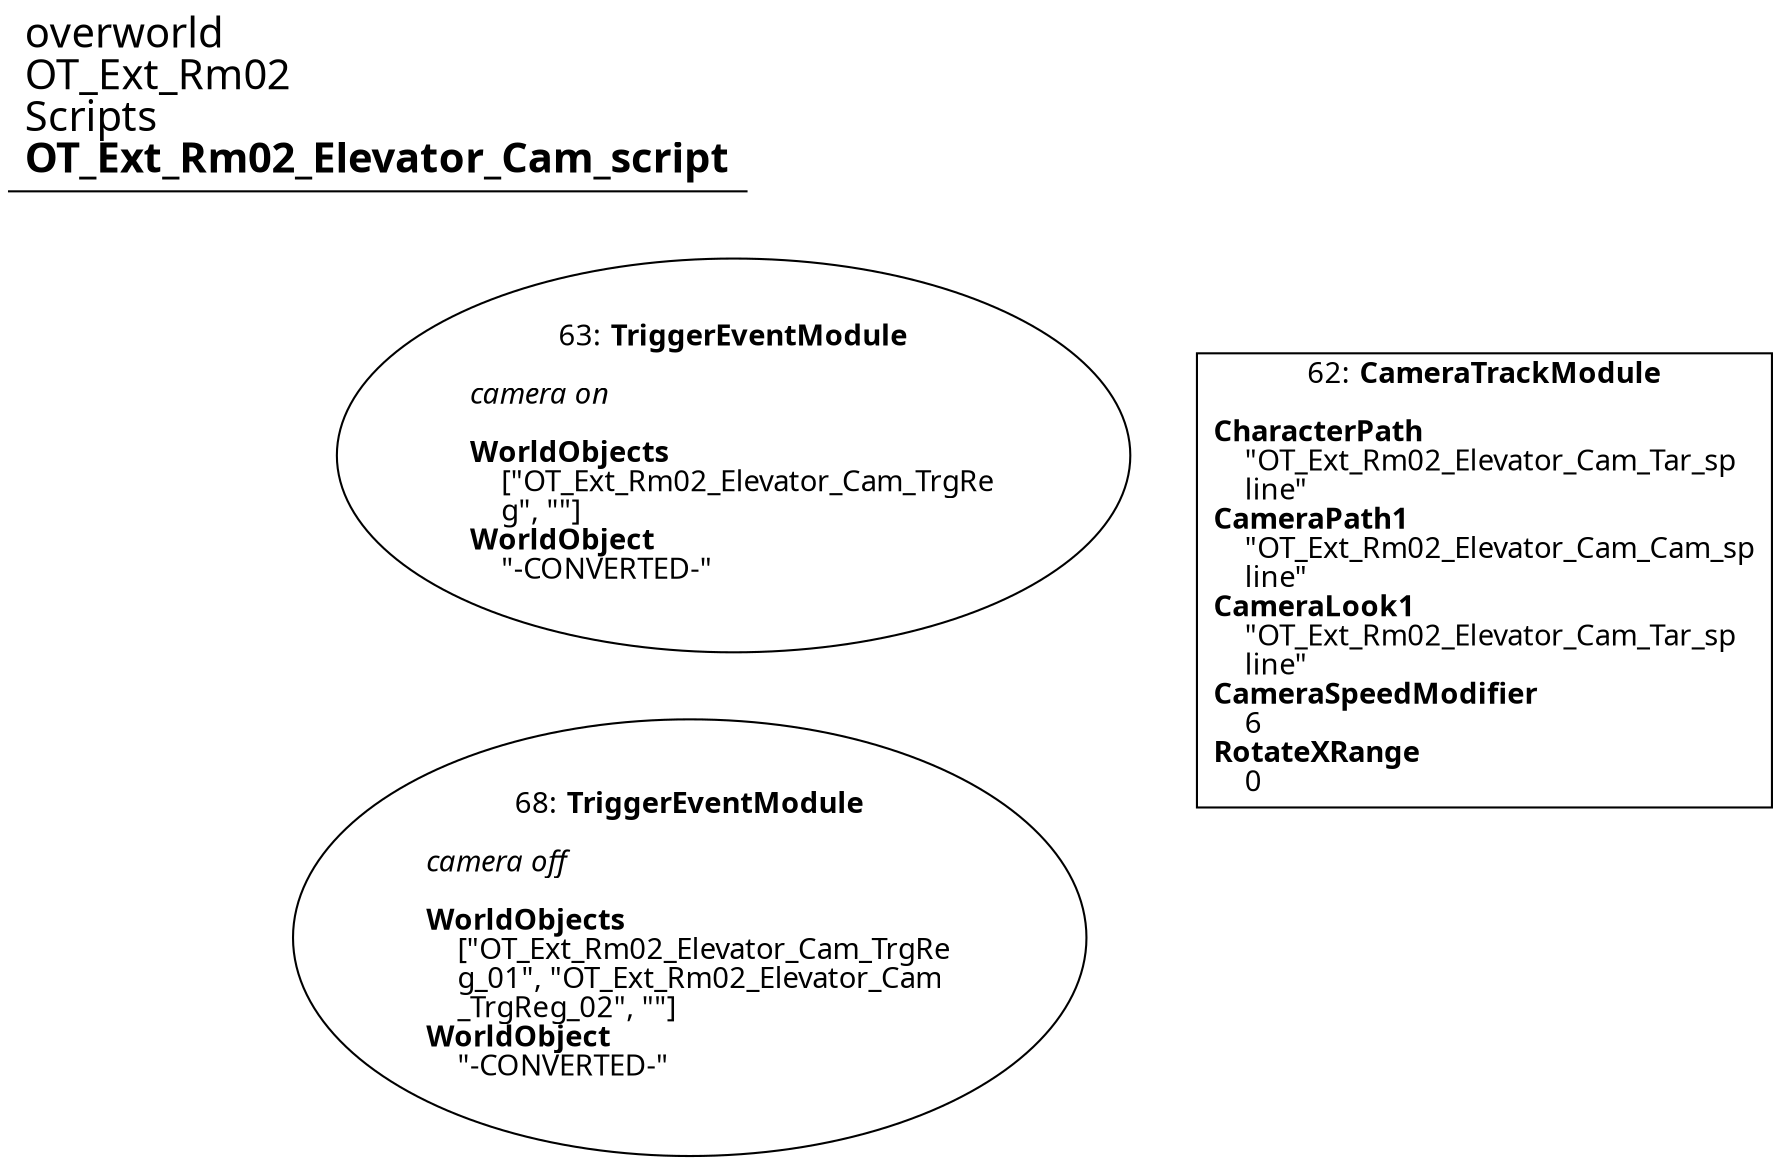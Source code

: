 digraph {
    layout = fdp;
    overlap = prism;
    sep = "+16";
    splines = spline;

    node [ shape = box ];

    graph [ fontname = "Segoe UI" ];
    node [ fontname = "Segoe UI" ];
    edge [ fontname = "Segoe UI" ];

    62 [ label = <62: <b>CameraTrackModule</b><br/><br/><b>CharacterPath</b><br align="left"/>    &quot;OT_Ext_Rm02_Elevator_Cam_Tar_sp<br align="left"/>    line&quot;<br align="left"/><b>CameraPath1</b><br align="left"/>    &quot;OT_Ext_Rm02_Elevator_Cam_Cam_sp<br align="left"/>    line&quot;<br align="left"/><b>CameraLook1</b><br align="left"/>    &quot;OT_Ext_Rm02_Elevator_Cam_Tar_sp<br align="left"/>    line&quot;<br align="left"/><b>CameraSpeedModifier</b><br align="left"/>    6<br align="left"/><b>RotateXRange</b><br align="left"/>    0<br align="left"/>> ];
    62 [ pos = "1.3080001,0.38000003!" ];

    63 [ label = <63: <b>TriggerEventModule</b><br/><br/><i>camera on<br align="left"/></i><br align="left"/><b>WorldObjects</b><br align="left"/>    [&quot;OT_Ext_Rm02_Elevator_Cam_TrgRe<br align="left"/>    g&quot;, &quot;&quot;]<br align="left"/><b>WorldObject</b><br align="left"/>    &quot;-CONVERTED-&quot;<br align="left"/>> ];
    63 [ shape = oval ]
    63 [ pos = "0.94900006,0.48200002!" ];

    68 [ label = <68: <b>TriggerEventModule</b><br/><br/><i>camera off<br align="left"/></i><br align="left"/><b>WorldObjects</b><br align="left"/>    [&quot;OT_Ext_Rm02_Elevator_Cam_TrgRe<br align="left"/>    g_01&quot;, &quot;OT_Ext_Rm02_Elevator_Cam<br align="left"/>    _TrgReg_02&quot;, &quot;&quot;]<br align="left"/><b>WorldObject</b><br align="left"/>    &quot;-CONVERTED-&quot;<br align="left"/>> ];
    68 [ shape = oval ]
    68 [ pos = "0.95100003,0.272!" ];

    title [ pos = "0.9480001,0.483!" ];
    title [ shape = underline ];
    title [ label = <<font point-size="20">overworld<br align="left"/>OT_Ext_Rm02<br align="left"/>Scripts<br align="left"/><b>OT_Ext_Rm02_Elevator_Cam_script</b><br align="left"/></font>> ];
}

